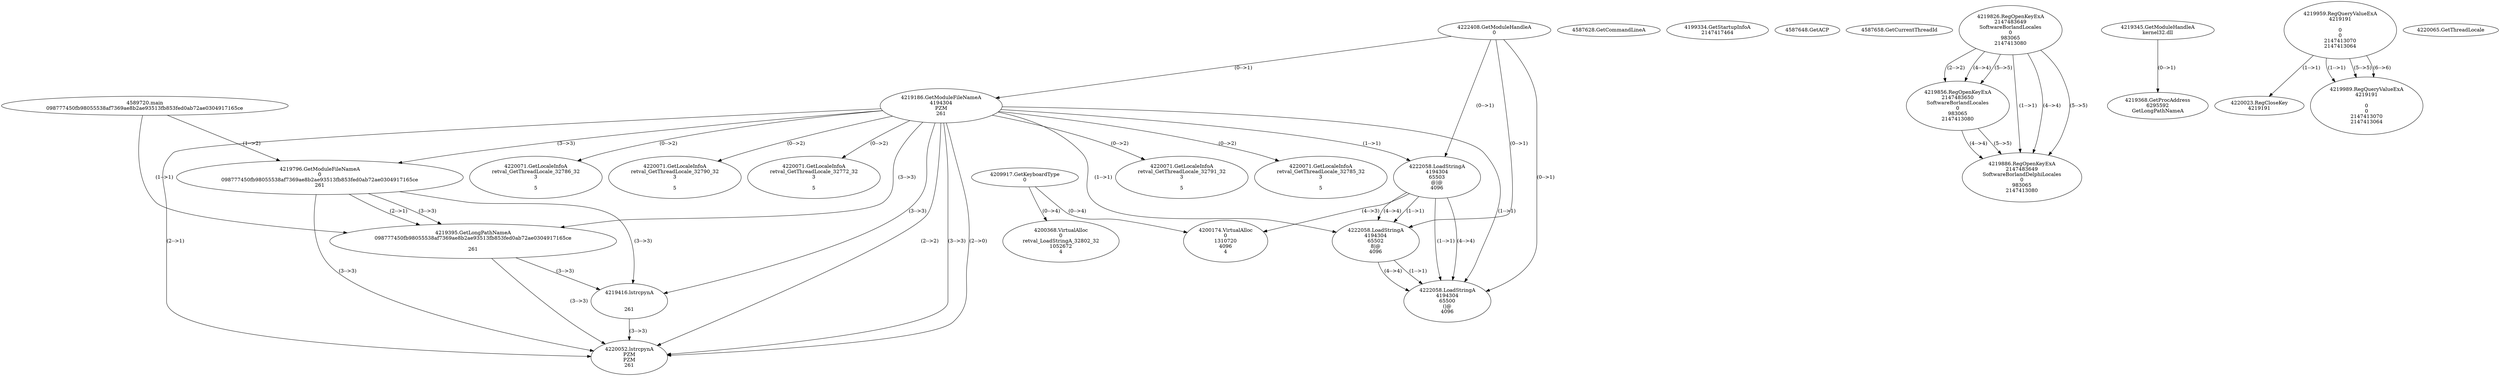 // Global SCDG with merge call
digraph {
	0 [label="4589720.main
098777450fb98055538af7369ae8b2ae93513fb853fed0ab72ae0304917165ce"]
	1 [label="4222408.GetModuleHandleA
0"]
	2 [label="4209917.GetKeyboardType
0"]
	3 [label="4587628.GetCommandLineA
"]
	4 [label="4199334.GetStartupInfoA
2147417464"]
	5 [label="4587648.GetACP
"]
	6 [label="4587658.GetCurrentThreadId
"]
	7 [label="4219186.GetModuleFileNameA
4194304
PZM
261"]
	1 -> 7 [label="(0-->1)"]
	8 [label="4219796.GetModuleFileNameA
0
098777450fb98055538af7369ae8b2ae93513fb853fed0ab72ae0304917165ce
261"]
	0 -> 8 [label="(1-->2)"]
	7 -> 8 [label="(3-->3)"]
	9 [label="4219826.RegOpenKeyExA
2147483649
Software\Borland\Locales
0
983065
2147413080"]
	10 [label="4219856.RegOpenKeyExA
2147483650
Software\Borland\Locales
0
983065
2147413080"]
	9 -> 10 [label="(2-->2)"]
	9 -> 10 [label="(4-->4)"]
	9 -> 10 [label="(5-->5)"]
	11 [label="4219345.GetModuleHandleA
kernel32.dll"]
	12 [label="4219368.GetProcAddress
6295592
GetLongPathNameA"]
	11 -> 12 [label="(0-->1)"]
	13 [label="4219395.GetLongPathNameA
098777450fb98055538af7369ae8b2ae93513fb853fed0ab72ae0304917165ce

261"]
	0 -> 13 [label="(1-->1)"]
	8 -> 13 [label="(2-->1)"]
	7 -> 13 [label="(3-->3)"]
	8 -> 13 [label="(3-->3)"]
	14 [label="4219416.lstrcpynA


261"]
	7 -> 14 [label="(3-->3)"]
	8 -> 14 [label="(3-->3)"]
	13 -> 14 [label="(3-->3)"]
	15 [label="4219959.RegQueryValueExA
4219191

0
0
2147413070
2147413064"]
	16 [label="4220023.RegCloseKey
4219191"]
	15 -> 16 [label="(1-->1)"]
	17 [label="4220052.lstrcpynA
PZM
PZM
261"]
	7 -> 17 [label="(2-->1)"]
	7 -> 17 [label="(2-->2)"]
	7 -> 17 [label="(3-->3)"]
	8 -> 17 [label="(3-->3)"]
	13 -> 17 [label="(3-->3)"]
	14 -> 17 [label="(3-->3)"]
	7 -> 17 [label="(2-->0)"]
	18 [label="4220065.GetThreadLocale
"]
	19 [label="4220071.GetLocaleInfoA
retval_GetThreadLocale_32791_32
3

5"]
	7 -> 19 [label="(0-->2)"]
	20 [label="4222058.LoadStringA
4194304
65503
@|@
4096"]
	1 -> 20 [label="(0-->1)"]
	7 -> 20 [label="(1-->1)"]
	21 [label="4200368.VirtualAlloc
0
retval_LoadStringA_32802_32
1052672
4"]
	2 -> 21 [label="(0-->4)"]
	22 [label="4219989.RegQueryValueExA
4219191

0
0
2147413070
2147413064"]
	15 -> 22 [label="(1-->1)"]
	15 -> 22 [label="(5-->5)"]
	15 -> 22 [label="(6-->6)"]
	23 [label="4220071.GetLocaleInfoA
retval_GetThreadLocale_32785_32
3

5"]
	7 -> 23 [label="(0-->2)"]
	24 [label="4200174.VirtualAlloc
0
1310720
4096
4"]
	20 -> 24 [label="(4-->3)"]
	2 -> 24 [label="(0-->4)"]
	25 [label="4220071.GetLocaleInfoA
retval_GetThreadLocale_32786_32
3

5"]
	7 -> 25 [label="(0-->2)"]
	26 [label="4220071.GetLocaleInfoA
retval_GetThreadLocale_32790_32
3

5"]
	7 -> 26 [label="(0-->2)"]
	27 [label="4219886.RegOpenKeyExA
2147483649
Software\Borland\Delphi\Locales
0
983065
2147413080"]
	9 -> 27 [label="(1-->1)"]
	9 -> 27 [label="(4-->4)"]
	10 -> 27 [label="(4-->4)"]
	9 -> 27 [label="(5-->5)"]
	10 -> 27 [label="(5-->5)"]
	28 [label="4220071.GetLocaleInfoA
retval_GetThreadLocale_32772_32
3

5"]
	7 -> 28 [label="(0-->2)"]
	29 [label="4222058.LoadStringA
4194304
65502
8|@
4096"]
	1 -> 29 [label="(0-->1)"]
	7 -> 29 [label="(1-->1)"]
	20 -> 29 [label="(1-->1)"]
	20 -> 29 [label="(4-->4)"]
	30 [label="4222058.LoadStringA
4194304
65500
(|@
4096"]
	1 -> 30 [label="(0-->1)"]
	7 -> 30 [label="(1-->1)"]
	20 -> 30 [label="(1-->1)"]
	29 -> 30 [label="(1-->1)"]
	20 -> 30 [label="(4-->4)"]
	29 -> 30 [label="(4-->4)"]
}
